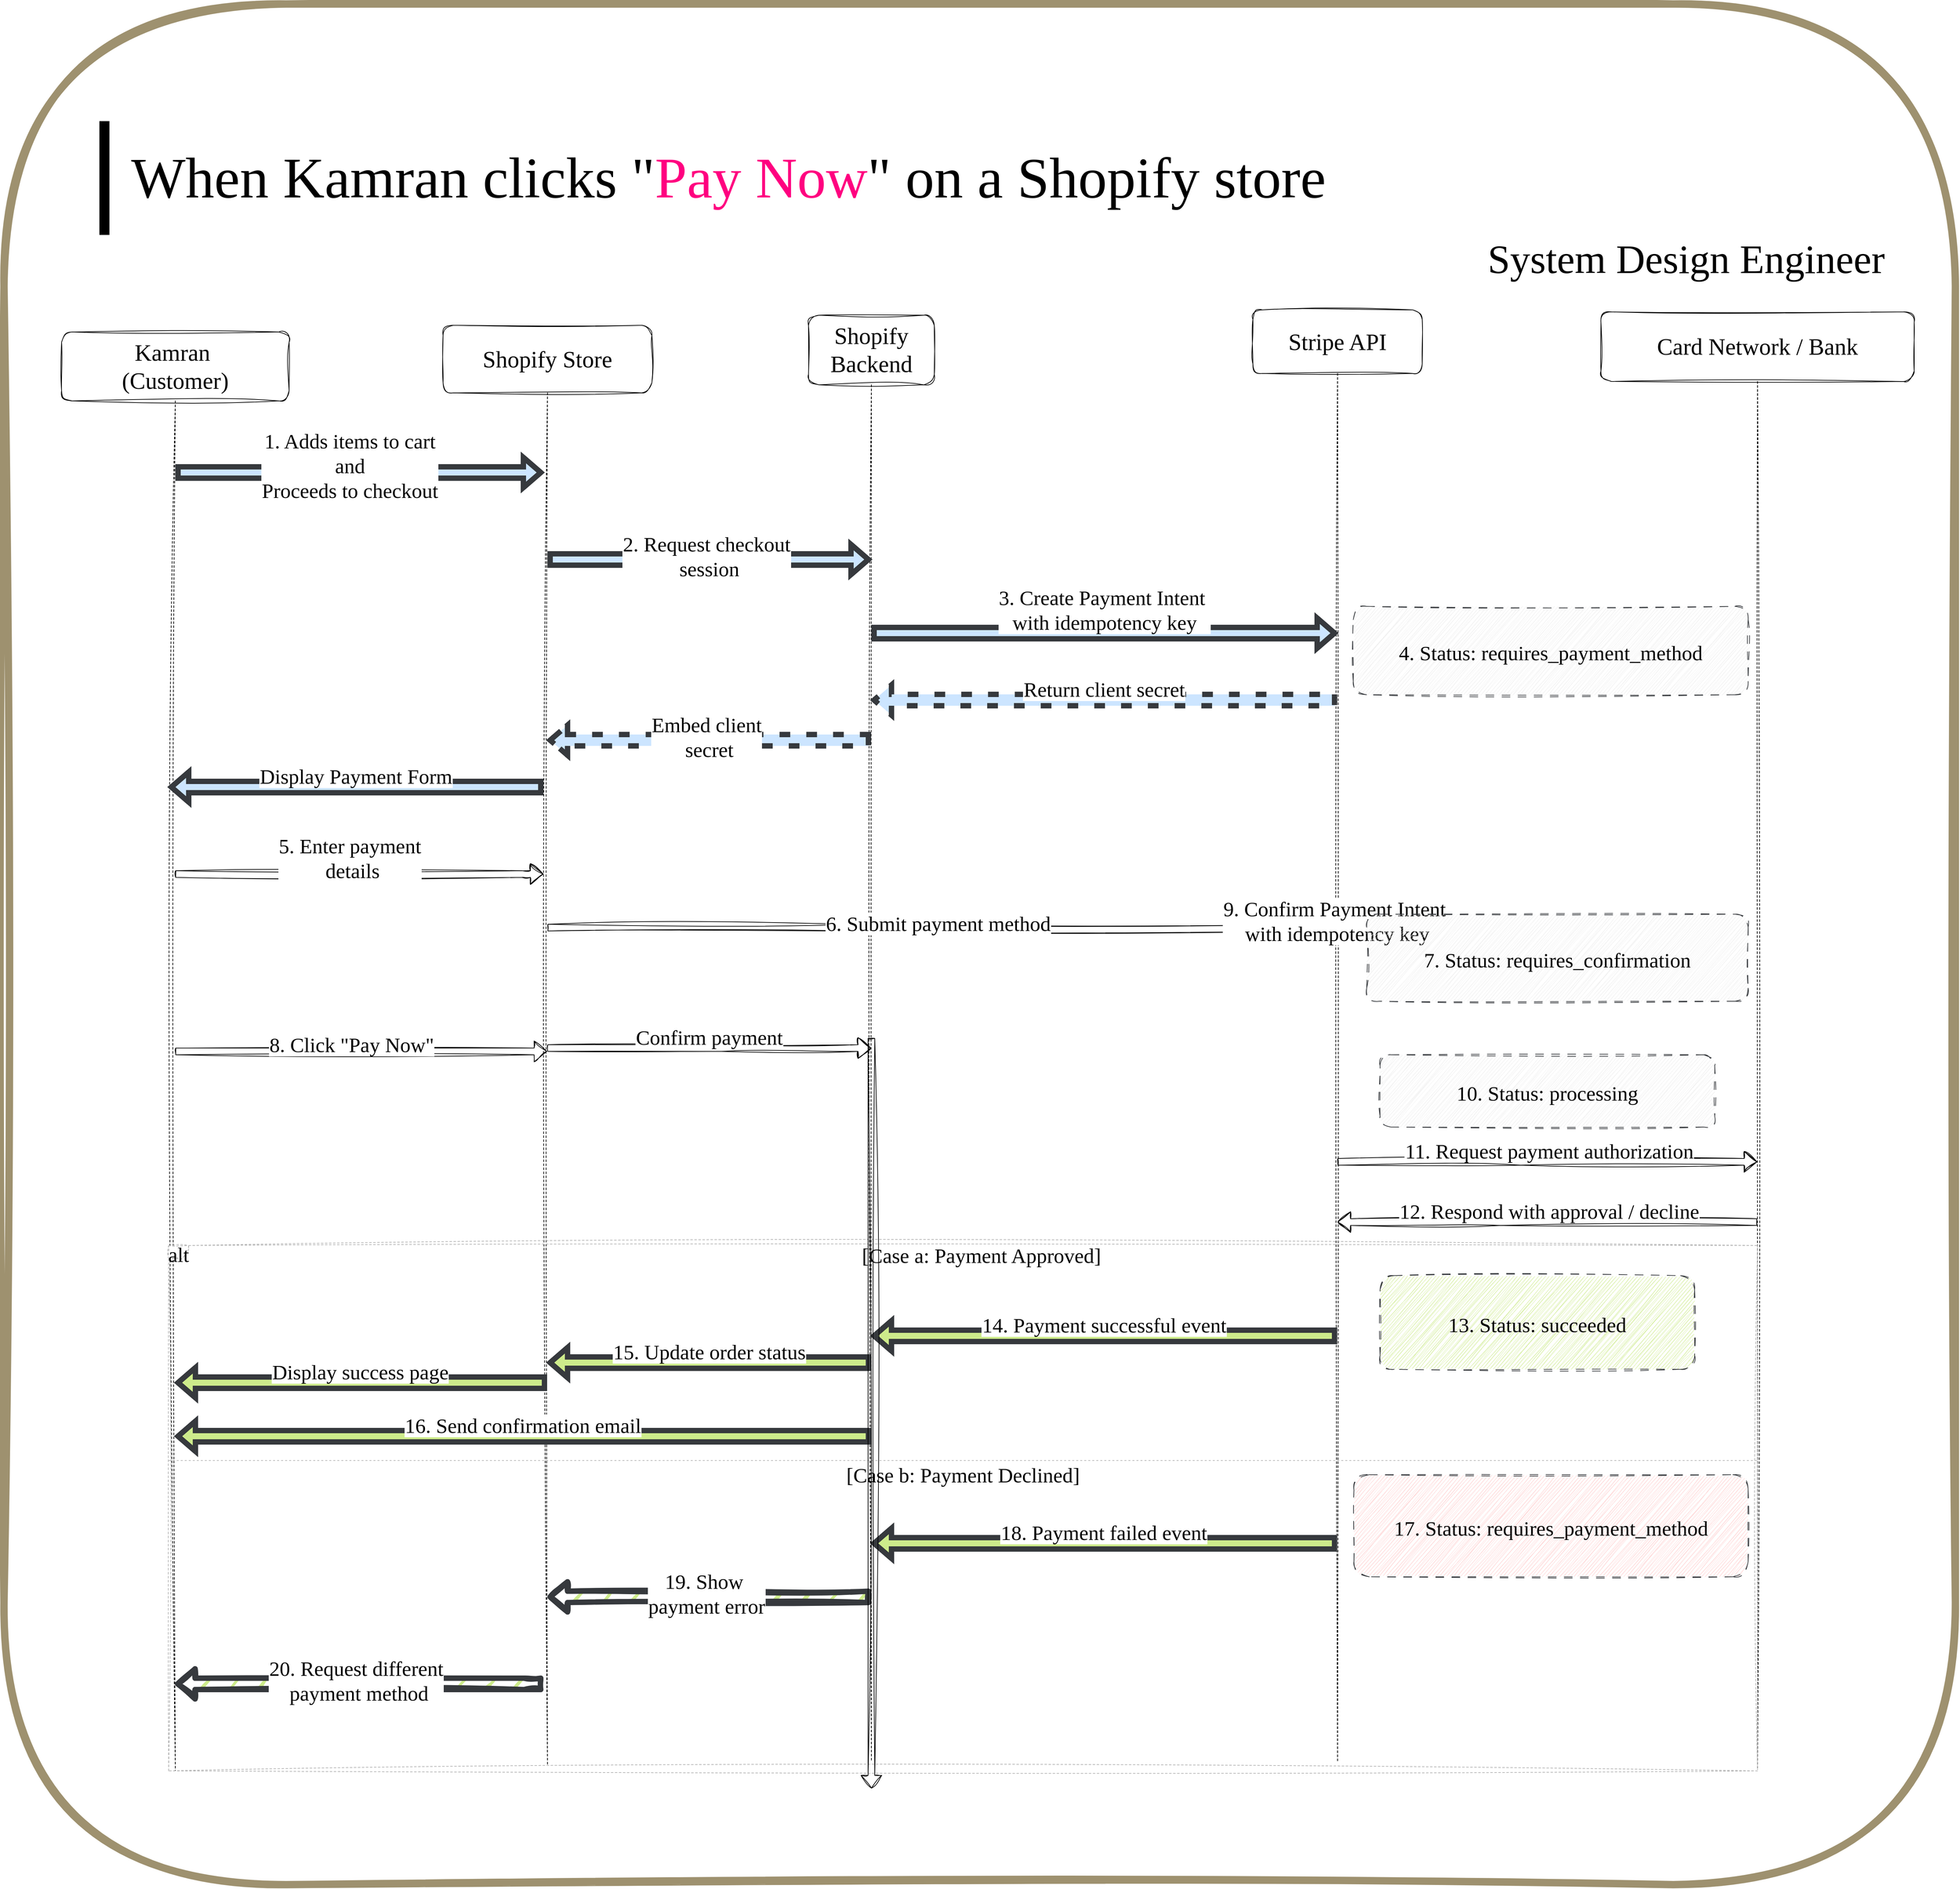 <mxfile version="26.2.14">
  <diagram name="Page-1" id="UPiAZLYLy2CkkOvZXcHj">
    <mxGraphModel dx="3784" dy="2856" grid="1" gridSize="10" guides="1" tooltips="1" connect="1" arrows="1" fold="1" page="1" pageScale="1" pageWidth="3000" pageHeight="3000" background="light-dark(#FFFFFF,#000000)" math="0" shadow="0">
      <root>
        <mxCell id="0" />
        <mxCell id="1" parent="0" />
        <mxCell id="5miELfbbJMKruTsYyYmL-1" value="Kamran &#xa;(Customer)" style="shape=umlLifeline;perimeter=lifelinePerimeter;whiteSpace=wrap;container=1;dropTarget=0;collapsible=0;recursiveResize=0;outlineConnect=0;portConstraint=eastwest;newEdgeStyle={&quot;edgeStyle&quot;:&quot;elbowEdgeStyle&quot;,&quot;elbow&quot;:&quot;vertical&quot;,&quot;curved&quot;:0,&quot;rounded&quot;:0};size=103;fontFamily=Gloria Hallelujah;fontSource=https%3A%2F%2Ffonts.googleapis.com%2Fcss%3Ffamily%3DGloria%2BHallelujah;sketch=1;curveFitting=1;jiggle=2;fontSize=35;rounded=1;fontColor=light-dark(#000000,#9999FF);labelBackgroundColor=none;fillColor=light-dark(#FFFFFF,#000000);strokeColor=default;align=center;verticalAlign=middle;" vertex="1" parent="1">
          <mxGeometry x="116" y="585" width="340" height="2150" as="geometry" />
        </mxCell>
        <mxCell id="5miELfbbJMKruTsYyYmL-2" value="Shopify Store" style="shape=umlLifeline;perimeter=lifelinePerimeter;whiteSpace=wrap;container=1;dropTarget=0;collapsible=0;recursiveResize=0;outlineConnect=0;portConstraint=eastwest;newEdgeStyle={&quot;edgeStyle&quot;:&quot;elbowEdgeStyle&quot;,&quot;elbow&quot;:&quot;vertical&quot;,&quot;curved&quot;:0,&quot;rounded&quot;:0};size=101;fontFamily=Gloria Hallelujah;fontSource=https%3A%2F%2Ffonts.googleapis.com%2Fcss%3Ffamily%3DGloria%2BHallelujah;sketch=1;curveFitting=1;jiggle=2;fontSize=35;rounded=1;strokeColor=default;align=center;verticalAlign=middle;fontColor=light-dark(#000000,#9999FF);fillColor=light-dark(#FFFFFF,#000000);labelBackgroundColor=none;" vertex="1" parent="1">
          <mxGeometry x="686" y="575" width="312" height="2150" as="geometry" />
        </mxCell>
        <mxCell id="5miELfbbJMKruTsYyYmL-3" value="Shopify Backend" style="shape=umlLifeline;perimeter=lifelinePerimeter;whiteSpace=wrap;container=1;dropTarget=0;collapsible=0;recursiveResize=0;outlineConnect=0;portConstraint=eastwest;newEdgeStyle={&quot;edgeStyle&quot;:&quot;elbowEdgeStyle&quot;,&quot;elbow&quot;:&quot;vertical&quot;,&quot;curved&quot;:0,&quot;rounded&quot;:0};size=104;fontFamily=Gloria Hallelujah;fontSource=https%3A%2F%2Ffonts.googleapis.com%2Fcss%3Ffamily%3DGloria%2BHallelujah;sketch=1;curveFitting=1;jiggle=2;fontSize=35;rounded=1;strokeColor=default;align=center;verticalAlign=middle;fontColor=light-dark(#000000,#9999FF);fillColor=light-dark(#FFFFFF,#000000);labelBackgroundColor=none;" vertex="1" parent="1">
          <mxGeometry x="1232" y="560" width="188" height="2160" as="geometry" />
        </mxCell>
        <mxCell id="5miELfbbJMKruTsYyYmL-4" value="Stripe API" style="shape=umlLifeline;perimeter=lifelinePerimeter;whiteSpace=wrap;container=1;dropTarget=0;collapsible=0;recursiveResize=0;outlineConnect=0;portConstraint=eastwest;newEdgeStyle={&quot;edgeStyle&quot;:&quot;elbowEdgeStyle&quot;,&quot;elbow&quot;:&quot;vertical&quot;,&quot;curved&quot;:0,&quot;rounded&quot;:0};size=95;fontFamily=Gloria Hallelujah;fontSource=https%3A%2F%2Ffonts.googleapis.com%2Fcss%3Ffamily%3DGloria%2BHallelujah;sketch=1;curveFitting=1;jiggle=2;fontSize=35;rounded=1;strokeColor=default;align=center;verticalAlign=middle;fontColor=light-dark(#000000,#9999FF);fillColor=light-dark(#FFFFFF,#000000);labelBackgroundColor=none;" vertex="1" parent="1">
          <mxGeometry x="1896" y="552" width="253" height="2168" as="geometry" />
        </mxCell>
        <mxCell id="5miELfbbJMKruTsYyYmL-5" value="Card Network / Bank" style="shape=umlLifeline;perimeter=lifelinePerimeter;whiteSpace=wrap;container=1;dropTarget=0;collapsible=0;recursiveResize=0;outlineConnect=0;portConstraint=eastwest;newEdgeStyle={&quot;edgeStyle&quot;:&quot;elbowEdgeStyle&quot;,&quot;elbow&quot;:&quot;vertical&quot;,&quot;curved&quot;:0,&quot;rounded&quot;:0};size=104;fontFamily=Gloria Hallelujah;fontSource=https%3A%2F%2Ffonts.googleapis.com%2Fcss%3Ffamily%3DGloria%2BHallelujah;fontSize=35;sketch=1;curveFitting=1;jiggle=2;rounded=1;gradientColor=none;glass=0;movable=1;resizable=1;rotatable=1;deletable=1;editable=1;locked=0;connectable=1;strokeColor=default;align=center;verticalAlign=middle;fontColor=light-dark(#000000,#9999FF);fillColor=light-dark(#FFFFFF,#000000);labelBackgroundColor=none;" vertex="1" parent="1">
          <mxGeometry x="2416" y="555" width="468" height="2175" as="geometry" />
        </mxCell>
        <mxCell id="5miELfbbJMKruTsYyYmL-6" value="alt" style="shape=umlFrame;dashed=1;pointerEvents=0;dropTarget=0;strokeColor=#B3B3B3;height=20;width=30;fontFamily=Gloria Hallelujah;fontSource=https%3A%2F%2Ffonts.googleapis.com%2Fcss%3Ffamily%3DGloria%2BHallelujah;sketch=1;curveFitting=1;jiggle=2;fontSize=31;gradientColor=none;" vertex="1" parent="1">
          <mxGeometry x="276" y="1950" width="2374" height="785" as="geometry" />
        </mxCell>
        <mxCell id="5miELfbbJMKruTsYyYmL-7" value="[Case a: Payment Approved]" style="text;strokeColor=none;fillColor=none;align=center;verticalAlign=middle;whiteSpace=wrap;fontFamily=Gloria Hallelujah;fontSource=https%3A%2F%2Ffonts.googleapis.com%2Fcss%3Ffamily%3DGloria%2BHallelujah;fontSize=31;" vertex="1" parent="5miELfbbJMKruTsYyYmL-6">
          <mxGeometry x="54.533" width="2319.467" height="29.962" as="geometry" />
        </mxCell>
        <mxCell id="5miELfbbJMKruTsYyYmL-8" value="[Case b: Payment Declined]" style="shape=line;dashed=1;whiteSpace=wrap;verticalAlign=top;labelPosition=center;verticalLabelPosition=middle;align=center;strokeColor=#B3B3B3;fontFamily=Gloria Hallelujah;fontSource=https%3A%2F%2Ffonts.googleapis.com%2Fcss%3Ffamily%3DGloria%2BHallelujah;fontSize=31;" vertex="1" parent="5miELfbbJMKruTsYyYmL-6">
          <mxGeometry y="318.248" width="2374.0" height="5.992" as="geometry" />
        </mxCell>
        <mxCell id="5miELfbbJMKruTsYyYmL-11" value="2. Request checkout&#xa; session" style="verticalAlign=bottom;edgeStyle=elbowEdgeStyle;elbow=vertical;curved=0;rounded=0;endArrow=block;fontFamily=Gloria Hallelujah;fontSource=https%3A%2F%2Ffonts.googleapis.com%2Fcss%3Ffamily%3DGloria%2BHallelujah;fontSize=31;shape=flexArrow;labelBackgroundColor=light-dark(#FFFFFF,#000000);strokeColor=light-dark(#36393D,#182E44);strokeWidth=8;align=center;fontColor=default;fillColor=#CCE5FF;" edge="1" parent="1" source="5miELfbbJMKruTsYyYmL-2" target="5miELfbbJMKruTsYyYmL-3">
          <mxGeometry x="-0.015" y="-30" relative="1" as="geometry">
            <Array as="points">
              <mxPoint x="1122" y="925" />
            </Array>
            <mxPoint as="offset" />
          </mxGeometry>
        </mxCell>
        <mxCell id="5miELfbbJMKruTsYyYmL-12" value="3. Create Payment Intent &#xa;with idempotency key" style="verticalAlign=bottom;edgeStyle=elbowEdgeStyle;elbow=vertical;curved=0;rounded=0;endArrow=block;fontFamily=Gloria Hallelujah;fontSource=https%3A%2F%2Ffonts.googleapis.com%2Fcss%3Ffamily%3DGloria%2BHallelujah;fontSize=31;shape=flexArrow;labelBackgroundColor=light-dark(#FFFFFF,#000000);strokeColor=light-dark(#36393D,#182E44);strokeWidth=8;align=center;fontColor=default;fillColor=#CCE5FF;" edge="1" parent="1" source="5miELfbbJMKruTsYyYmL-3" target="5miELfbbJMKruTsYyYmL-4">
          <mxGeometry x="0.001" relative="1" as="geometry">
            <Array as="points">
              <mxPoint x="1432" y="1035" />
            </Array>
            <mxPoint as="offset" />
          </mxGeometry>
        </mxCell>
        <mxCell id="5miELfbbJMKruTsYyYmL-13" value="Return client secret" style="verticalAlign=bottom;edgeStyle=elbowEdgeStyle;elbow=vertical;curved=0;rounded=0;dashed=1;dashPattern=2 3;endArrow=block;fontFamily=Gloria Hallelujah;fontSource=https%3A%2F%2Ffonts.googleapis.com%2Fcss%3Ffamily%3DGloria%2BHallelujah;fontSize=31;shape=flexArrow;labelBackgroundColor=light-dark(#FFFFFF,#000000);strokeColor=light-dark(#36393D,#182E44);strokeWidth=8;align=center;fontColor=default;fillColor=#CCE5FF;" edge="1" parent="1" source="5miELfbbJMKruTsYyYmL-4" target="5miELfbbJMKruTsYyYmL-3">
          <mxGeometry relative="1" as="geometry">
            <Array as="points">
              <mxPoint x="1442" y="1135" />
            </Array>
          </mxGeometry>
        </mxCell>
        <mxCell id="5miELfbbJMKruTsYyYmL-14" value="Embed client&#xa; secret" style="verticalAlign=bottom;edgeStyle=elbowEdgeStyle;elbow=vertical;curved=0;rounded=0;dashed=1;dashPattern=2 3;endArrow=block;fontFamily=Gloria Hallelujah;fontSource=https%3A%2F%2Ffonts.googleapis.com%2Fcss%3Ffamily%3DGloria%2BHallelujah;fontSize=31;shape=flexArrow;labelBackgroundColor=light-dark(#FFFFFF,#000000);strokeColor=light-dark(#36393D,#182E44);strokeWidth=8;align=center;fontColor=default;fillColor=#CCE5FF;" edge="1" parent="1" source="5miELfbbJMKruTsYyYmL-3" target="5miELfbbJMKruTsYyYmL-2">
          <mxGeometry x="0.015" y="30" relative="1" as="geometry">
            <Array as="points">
              <mxPoint x="1112" y="1195" />
            </Array>
            <mxPoint as="offset" />
          </mxGeometry>
        </mxCell>
        <mxCell id="5miELfbbJMKruTsYyYmL-16" value="5. Enter payment&#xa; details" style="verticalAlign=bottom;edgeStyle=elbowEdgeStyle;elbow=vertical;curved=0;rounded=0;endArrow=block;fontFamily=Gloria Hallelujah;fontSource=https%3A%2F%2Ffonts.googleapis.com%2Fcss%3Ffamily%3DGloria%2BHallelujah;sketch=1;curveFitting=1;jiggle=2;fontSize=31;shape=flexArrow;strokeColor=default;align=center;fontColor=default;labelBackgroundColor=light-dark(#FFFFFF,#000000);" edge="1" parent="1" source="5miELfbbJMKruTsYyYmL-1">
          <mxGeometry x="-0.051" y="-11" relative="1" as="geometry">
            <Array as="points">
              <mxPoint x="804" y="1395" />
            </Array>
            <mxPoint x="613" y="1395" as="sourcePoint" />
            <mxPoint x="836" y="1395" as="targetPoint" />
            <mxPoint as="offset" />
          </mxGeometry>
        </mxCell>
        <mxCell id="5miELfbbJMKruTsYyYmL-17" value="6. Submit payment method" style="verticalAlign=bottom;edgeStyle=elbowEdgeStyle;elbow=vertical;curved=0;rounded=0;endArrow=block;fontFamily=Gloria Hallelujah;fontSource=https%3A%2F%2Ffonts.googleapis.com%2Fcss%3Ffamily%3DGloria%2BHallelujah;sketch=1;curveFitting=1;jiggle=2;fontSize=31;shape=flexArrow;strokeColor=default;align=center;fontColor=default;labelBackgroundColor=light-dark(#FFFFFF,#000000);" edge="1" parent="1" source="5miELfbbJMKruTsYyYmL-2" target="5miELfbbJMKruTsYyYmL-4">
          <mxGeometry x="-0.01" y="-10" relative="1" as="geometry">
            <Array as="points">
              <mxPoint x="1292" y="1475" />
            </Array>
            <mxPoint as="offset" />
          </mxGeometry>
        </mxCell>
        <mxCell id="5miELfbbJMKruTsYyYmL-18" value="8. Click &quot;Pay Now&quot;" style="verticalAlign=bottom;edgeStyle=elbowEdgeStyle;elbow=vertical;curved=0;rounded=0;endArrow=block;fontFamily=Gloria Hallelujah;fontSource=https%3A%2F%2Ffonts.googleapis.com%2Fcss%3Ffamily%3DGloria%2BHallelujah;sketch=1;curveFitting=1;jiggle=2;fontSize=31;shape=flexArrow;strokeColor=default;align=center;fontColor=default;labelBackgroundColor=light-dark(#FFFFFF,#000000);" edge="1" parent="1" source="5miELfbbJMKruTsYyYmL-1" target="5miELfbbJMKruTsYyYmL-2">
          <mxGeometry x="-0.051" y="-6" relative="1" as="geometry">
            <Array as="points">
              <mxPoint x="812" y="1605" />
            </Array>
            <mxPoint as="offset" />
          </mxGeometry>
        </mxCell>
        <mxCell id="5miELfbbJMKruTsYyYmL-19" value="Confirm payment" style="verticalAlign=bottom;edgeStyle=elbowEdgeStyle;elbow=vertical;curved=0;rounded=0;endArrow=block;fontFamily=Gloria Hallelujah;fontSource=https%3A%2F%2Ffonts.googleapis.com%2Fcss%3Ffamily%3DGloria%2BHallelujah;sketch=1;curveFitting=1;jiggle=2;fontSize=31;shape=flexArrow;strokeColor=default;align=center;fontColor=default;labelBackgroundColor=light-dark(#FFFFFF,#000000);" edge="1" parent="1" source="5miELfbbJMKruTsYyYmL-2" target="5miELfbbJMKruTsYyYmL-3">
          <mxGeometry relative="1" as="geometry">
            <Array as="points">
              <mxPoint x="1102" y="1655" />
            </Array>
          </mxGeometry>
        </mxCell>
        <mxCell id="5miELfbbJMKruTsYyYmL-20" value="9. Confirm Payment Intent &#xa;with idempotency key" style="verticalAlign=bottom;edgeStyle=elbowEdgeStyle;elbow=vertical;curved=0;rounded=0;endArrow=block;fontFamily=Gloria Hallelujah;fontSource=https%3A%2F%2Ffonts.googleapis.com%2Fcss%3Ffamily%3DGloria%2BHallelujah;sketch=1;curveFitting=1;jiggle=2;fontSize=31;shape=flexArrow;strokeColor=default;align=center;fontColor=default;labelBackgroundColor=light-dark(#FFFFFF,#000000);" edge="1" parent="1" source="5miELfbbJMKruTsYyYmL-57" target="5miELfbbJMKruTsYyYmL-4">
          <mxGeometry x="-0.014" y="-21" relative="1" as="geometry">
            <Array as="points">
              <mxPoint x="1428" y="1725" />
            </Array>
            <mxPoint as="offset" />
          </mxGeometry>
        </mxCell>
        <mxCell id="5miELfbbJMKruTsYyYmL-21" value="11. Request payment authorization" style="verticalAlign=bottom;edgeStyle=elbowEdgeStyle;elbow=vertical;curved=0;rounded=0;endArrow=block;fontFamily=Gloria Hallelujah;fontSource=https%3A%2F%2Ffonts.googleapis.com%2Fcss%3Ffamily%3DGloria%2BHallelujah;sketch=1;curveFitting=1;jiggle=2;fontSize=31;shape=flexArrow;strokeColor=default;align=center;fontColor=default;labelBackgroundColor=light-dark(#FFFFFF,#000000);" edge="1" parent="1" source="5miELfbbJMKruTsYyYmL-4" target="5miELfbbJMKruTsYyYmL-5">
          <mxGeometry x="0.01" relative="1" as="geometry">
            <Array as="points">
              <mxPoint x="2296" y="1825" />
            </Array>
            <mxPoint as="offset" />
          </mxGeometry>
        </mxCell>
        <mxCell id="5miELfbbJMKruTsYyYmL-22" value="12. Respond with approval / decline" style="verticalAlign=bottom;edgeStyle=elbowEdgeStyle;elbow=vertical;curved=0;rounded=0;endArrow=block;fontFamily=Gloria Hallelujah;fontSource=https%3A%2F%2Ffonts.googleapis.com%2Fcss%3Ffamily%3DGloria%2BHallelujah;sketch=1;curveFitting=1;jiggle=2;fontSize=31;shape=flexArrow;strokeColor=default;align=center;fontColor=default;labelBackgroundColor=light-dark(#FFFFFF,#000000);" edge="1" parent="1" source="5miELfbbJMKruTsYyYmL-5" target="5miELfbbJMKruTsYyYmL-4">
          <mxGeometry x="-0.01" relative="1" as="geometry">
            <Array as="points">
              <mxPoint x="2266" y="1915" />
            </Array>
            <mxPoint as="offset" />
          </mxGeometry>
        </mxCell>
        <mxCell id="5miELfbbJMKruTsYyYmL-23" value="14. Payment successful event" style="verticalAlign=bottom;edgeStyle=elbowEdgeStyle;elbow=vertical;curved=0;rounded=0;endArrow=block;fontFamily=Gloria Hallelujah;fontSource=https%3A%2F%2Ffonts.googleapis.com%2Fcss%3Ffamily%3DGloria%2BHallelujah;fontSize=31;shape=flexArrow;strokeColor=light-dark(#36393D,#203A00);align=center;fontColor=default;labelBackgroundColor=light-dark(#FFFFFF,#000000);fillColor=#CDEB8B;strokeWidth=8;" edge="1" parent="1" source="5miELfbbJMKruTsYyYmL-4" target="5miELfbbJMKruTsYyYmL-3">
          <mxGeometry relative="1" as="geometry">
            <Array as="points">
              <mxPoint x="1432" y="2085" />
            </Array>
          </mxGeometry>
        </mxCell>
        <mxCell id="5miELfbbJMKruTsYyYmL-24" value="15. Update order status" style="verticalAlign=bottom;edgeStyle=elbowEdgeStyle;elbow=vertical;curved=0;rounded=0;endArrow=block;fontFamily=Gloria Hallelujah;fontSource=https%3A%2F%2Ffonts.googleapis.com%2Fcss%3Ffamily%3DGloria%2BHallelujah;fontSize=31;shape=flexArrow;strokeColor=light-dark(#36393D,#203A00);align=center;fontColor=default;labelBackgroundColor=light-dark(#FFFFFF,#000000);strokeWidth=8;fillColor=#CDEB8B;" edge="1" parent="1" source="5miELfbbJMKruTsYyYmL-3" target="5miELfbbJMKruTsYyYmL-2">
          <mxGeometry x="-0.001" relative="1" as="geometry">
            <Array as="points">
              <mxPoint x="1092" y="2125" />
            </Array>
            <mxPoint as="offset" />
          </mxGeometry>
        </mxCell>
        <mxCell id="5miELfbbJMKruTsYyYmL-25" value="Display success page" style="verticalAlign=bottom;edgeStyle=elbowEdgeStyle;elbow=vertical;curved=0;rounded=0;endArrow=block;fontFamily=Gloria Hallelujah;fontSource=https%3A%2F%2Ffonts.googleapis.com%2Fcss%3Ffamily%3DGloria%2BHallelujah;fontSize=31;shape=flexArrow;strokeColor=light-dark(#36393D,#203A00);align=center;fontColor=default;labelBackgroundColor=light-dark(#FFFFFF,#000000);strokeWidth=8;fillColor=#CDEB8B;" edge="1" parent="1" source="5miELfbbJMKruTsYyYmL-2" target="5miELfbbJMKruTsYyYmL-1">
          <mxGeometry x="0.005" relative="1" as="geometry">
            <Array as="points">
              <mxPoint x="606" y="2155" />
            </Array>
            <mxPoint as="offset" />
          </mxGeometry>
        </mxCell>
        <mxCell id="5miELfbbJMKruTsYyYmL-26" value="16. Send confirmation email" style="verticalAlign=bottom;edgeStyle=elbowEdgeStyle;elbow=vertical;curved=0;rounded=0;endArrow=block;fontFamily=Gloria Hallelujah;fontSource=https%3A%2F%2Ffonts.googleapis.com%2Fcss%3Ffamily%3DGloria%2BHallelujah;fontSize=31;shape=flexArrow;strokeColor=light-dark(#36393D,#203A00);align=center;fontColor=default;labelBackgroundColor=light-dark(#FFFFFF,#000000);strokeWidth=8;fillColor=#CDEB8B;" edge="1" parent="1" source="5miELfbbJMKruTsYyYmL-3" target="5miELfbbJMKruTsYyYmL-1">
          <mxGeometry relative="1" as="geometry">
            <Array as="points">
              <mxPoint x="932" y="2235" />
            </Array>
            <mxPoint as="offset" />
          </mxGeometry>
        </mxCell>
        <mxCell id="5miELfbbJMKruTsYyYmL-27" value="18. Payment failed event" style="verticalAlign=bottom;edgeStyle=elbowEdgeStyle;elbow=vertical;curved=0;rounded=0;endArrow=block;fontFamily=Gloria Hallelujah;fontSource=https%3A%2F%2Ffonts.googleapis.com%2Fcss%3Ffamily%3DGloria%2BHallelujah;fontSize=31;shape=flexArrow;strokeColor=light-dark(#36393D,#572B2B);align=center;fontColor=default;labelBackgroundColor=light-dark(#FFFFFF,#000000);fillColor=light-dark(#CDEB8B,#572B2B);strokeWidth=8;" edge="1" parent="1" source="5miELfbbJMKruTsYyYmL-4" target="5miELfbbJMKruTsYyYmL-3">
          <mxGeometry x="0.001" relative="1" as="geometry">
            <Array as="points">
              <mxPoint x="1431" y="2395" />
            </Array>
            <mxPoint as="offset" />
          </mxGeometry>
        </mxCell>
        <mxCell id="5miELfbbJMKruTsYyYmL-28" value="19. Show &#xa;payment error" style="verticalAlign=bottom;edgeStyle=elbowEdgeStyle;elbow=vertical;curved=0;rounded=0;endArrow=block;fontFamily=Gloria Hallelujah;fontSource=https%3A%2F%2Ffonts.googleapis.com%2Fcss%3Ffamily%3DGloria%2BHallelujah;sketch=1;curveFitting=1;jiggle=2;fontSize=31;shape=flexArrow;strokeColor=light-dark(#36393D,#572B2B);align=center;fontColor=default;labelBackgroundColor=light-dark(#FFFFFF,#000000);strokeWidth=8;fillColor=light-dark(#CDEB8B,#572B2B);" edge="1" parent="1" source="5miELfbbJMKruTsYyYmL-3" target="5miELfbbJMKruTsYyYmL-2">
          <mxGeometry x="0.015" y="30" relative="1" as="geometry">
            <Array as="points">
              <mxPoint x="1092" y="2475" />
            </Array>
            <mxPoint as="offset" />
          </mxGeometry>
        </mxCell>
        <mxCell id="5miELfbbJMKruTsYyYmL-29" value="20. Request different&#xa; payment method" style="verticalAlign=bottom;edgeStyle=elbowEdgeStyle;elbow=vertical;curved=0;rounded=0;endArrow=block;fontFamily=Gloria Hallelujah;fontSource=https%3A%2F%2Ffonts.googleapis.com%2Fcss%3Ffamily%3DGloria%2BHallelujah;sketch=1;curveFitting=1;jiggle=2;fontSize=31;shape=flexArrow;strokeColor=light-dark(#36393D,#572B2B);align=center;fontColor=default;labelBackgroundColor=light-dark(#FFFFFF,#000000);strokeWidth=8;fillColor=light-dark(#CDEB8B,#572B2B);" edge="1" parent="1">
          <mxGeometry x="0.016" y="30" relative="1" as="geometry">
            <Array as="points">
              <mxPoint x="807" y="2605" />
            </Array>
            <mxPoint x="836" y="2605" as="sourcePoint" />
            <mxPoint x="285.5" y="2605" as="targetPoint" />
            <mxPoint as="offset" />
          </mxGeometry>
        </mxCell>
        <mxCell id="5miELfbbJMKruTsYyYmL-30" value="4. Status: requires_payment_method" style="fontFamily=Gloria Hallelujah;fontSource=https%3A%2F%2Ffonts.googleapis.com%2Fcss%3Ffamily%3DGloria%2BHallelujah;sketch=1;curveFitting=1;jiggle=2;fontSize=31;rounded=1;glass=0;dashed=1;dashPattern=12 12;fillColor=#eeeeee;strokeColor=#36393d;" vertex="1" parent="1">
          <mxGeometry x="2046" y="995" width="590" height="132" as="geometry" />
        </mxCell>
        <mxCell id="5miELfbbJMKruTsYyYmL-31" value="7. Status: requires_confirmation" style="fillColor=#eeeeee;strokeColor=#36393d;fontFamily=Gloria Hallelujah;fontSource=https%3A%2F%2Ffonts.googleapis.com%2Fcss%3Ffamily%3DGloria%2BHallelujah;sketch=1;curveFitting=1;jiggle=2;fontSize=31;rounded=1;dashed=1;dashPattern=12 12;glass=0;align=center;verticalAlign=middle;fontColor=default;gradientColor=none;" vertex="1" parent="1">
          <mxGeometry x="2066" y="1455" width="570" height="130" as="geometry" />
        </mxCell>
        <mxCell id="5miELfbbJMKruTsYyYmL-32" value="10. Status: processing" style="fillColor=#eeeeee;strokeColor=#36393d;fontFamily=Gloria Hallelujah;fontSource=https%3A%2F%2Ffonts.googleapis.com%2Fcss%3Ffamily%3DGloria%2BHallelujah;sketch=1;curveFitting=1;jiggle=2;fontSize=31;rounded=1;dashed=1;dashPattern=12 12;glass=0;align=center;verticalAlign=middle;fontColor=default;gradientColor=none;" vertex="1" parent="1">
          <mxGeometry x="2086" y="1665" width="500" height="108" as="geometry" />
        </mxCell>
        <mxCell id="5miELfbbJMKruTsYyYmL-33" value="13. Status: succeeded" style="fillColor=#cdeb8b;strokeColor=#36393d;fontFamily=Gloria Hallelujah;fontSource=https%3A%2F%2Ffonts.googleapis.com%2Fcss%3Ffamily%3DGloria%2BHallelujah;sketch=1;curveFitting=1;jiggle=2;fontSize=31;rounded=1;dashed=1;dashPattern=12 12;" vertex="1" parent="1">
          <mxGeometry x="2086" y="1995" width="470" height="140" as="geometry" />
        </mxCell>
        <mxCell id="5miELfbbJMKruTsYyYmL-34" value="17. Status: requires_payment_method" style="fillColor=#FFCCCC;strokeColor=#36393d;fontFamily=Gloria Hallelujah;fontSource=https%3A%2F%2Ffonts.googleapis.com%2Fcss%3Ffamily%3DGloria%2BHallelujah;sketch=1;curveFitting=1;jiggle=2;fontSize=31;rounded=1;dashed=1;dashPattern=12 12;" vertex="1" parent="1">
          <mxGeometry x="2047" y="2292.5" width="589" height="152.5" as="geometry" />
        </mxCell>
        <mxCell id="5miELfbbJMKruTsYyYmL-52" value="Display Payment Form" style="verticalAlign=bottom;edgeStyle=elbowEdgeStyle;elbow=vertical;curved=0;rounded=0;endArrow=block;fontFamily=Gloria Hallelujah;fontSource=https%3A%2F%2Ffonts.googleapis.com%2Fcss%3Ffamily%3DGloria%2BHallelujah;fontSize=31;shape=flexArrow;strokeColor=light-dark(#36393D,#182E44);align=center;fontColor=default;labelBackgroundColor=light-dark(#FFFFFF,#000000);strokeWidth=8;fillColor=#CCE5FF;" edge="1" parent="1">
          <mxGeometry relative="1" as="geometry">
            <Array as="points">
              <mxPoint x="792" y="1265" />
            </Array>
            <mxPoint x="836" y="1265" as="sourcePoint" />
            <mxPoint x="276" y="1265" as="targetPoint" />
            <mxPoint as="offset" />
          </mxGeometry>
        </mxCell>
        <mxCell id="5miELfbbJMKruTsYyYmL-53" value="1. Adds items to cart&#xa;and&#xa;Proceeds to checkout&#xa;" style="verticalAlign=bottom;edgeStyle=elbowEdgeStyle;elbow=vertical;curved=0;rounded=0;endArrow=block;fontFamily=Gloria Hallelujah;fontSource=https%3A%2F%2Ffonts.googleapis.com%2Fcss%3Ffamily%3DGloria%2BHallelujah;fontSize=31;shape=flexArrow;strokeColor=light-dark(#36393D,#182E44);align=center;fontColor=default;labelBackgroundColor=light-dark(#FFFFFF,#000000);strokeWidth=8;fillColor=#CCE5FF;" edge="1" parent="1">
          <mxGeometry x="-0.051" y="-80" relative="1" as="geometry">
            <Array as="points">
              <mxPoint x="804" y="795" />
            </Array>
            <mxPoint x="286" y="795" as="sourcePoint" />
            <mxPoint x="836" y="795" as="targetPoint" />
            <mxPoint as="offset" />
          </mxGeometry>
        </mxCell>
        <mxCell id="5miELfbbJMKruTsYyYmL-55" value="" style="group" vertex="1" connectable="0" parent="1">
          <mxGeometry x="180" y="270" width="2740" height="202" as="geometry" />
        </mxCell>
        <mxCell id="5miELfbbJMKruTsYyYmL-48" value="&lt;div&gt;&lt;font style=&quot;font-size: 86px;&quot;&gt;When Kamran clicks &quot;&lt;span style=&quot;color: rgb(255, 0, 128);&quot;&gt;Pay Now&lt;/span&gt;&quot; on a Shopify store&amp;nbsp;&lt;/font&gt;&lt;/div&gt;" style="text;html=1;align=left;verticalAlign=middle;whiteSpace=wrap;rounded=0;fontFamily=Gloria Hallelujah;fontSource=https%3A%2F%2Ffonts.googleapis.com%2Fcss%3Ffamily%3DGloria%2BHallelujah;fontSize=45;fontColor=default;" vertex="1" parent="5miELfbbJMKruTsYyYmL-55">
          <mxGeometry x="38.031" width="2512.66" height="170" as="geometry" />
        </mxCell>
        <mxCell id="5miELfbbJMKruTsYyYmL-50" value="" style="shape=link;html=1;rounded=0;fontFamily=Gloria Hallelujah;fontSource=https%3A%2F%2Ffonts.googleapis.com%2Fcss%3Ffamily%3DGloria%2BHallelujah;fontSize=31;fontColor=default;width=0;strokeColor=light-dark(#000000,#76B7AC);strokeWidth=8;" edge="1" parent="5miELfbbJMKruTsYyYmL-55">
          <mxGeometry width="100" relative="1" as="geometry">
            <mxPoint y="170" as="sourcePoint" />
            <mxPoint as="targetPoint" />
          </mxGeometry>
        </mxCell>
        <mxCell id="5miELfbbJMKruTsYyYmL-49" value="&lt;font style=&quot;color: light-dark(rgb(0, 0, 0), rgb(118, 183, 172));&quot;&gt;System Design Engineer&lt;/font&gt;" style="text;html=1;align=center;verticalAlign=middle;whiteSpace=wrap;rounded=1;fontFamily=Gloria Hallelujah;fontSource=https%3A%2F%2Ffonts.googleapis.com%2Fcss%3Ffamily%3DGloria%2BHallelujah;fontSize=60;fontColor=default;strokeColor=none;sketch=1;curveFitting=1;jiggle=2;" vertex="1" parent="5miELfbbJMKruTsYyYmL-55">
          <mxGeometry x="2010.002" y="160" width="707.418" height="92" as="geometry" />
        </mxCell>
        <mxCell id="5miELfbbJMKruTsYyYmL-56" style="edgeStyle=elbowEdgeStyle;shape=flexArrow;curved=0;rounded=0;sketch=1;jiggle=2;curveFitting=1;orthogonalLoop=1;jettySize=auto;elbow=vertical;html=1;exitX=0;exitY=0.5;exitDx=0;exitDy=0;strokeColor=default;align=center;verticalAlign=bottom;fontFamily=Gloria Hallelujah;fontSource=https%3A%2F%2Ffonts.googleapis.com%2Fcss%3Ffamily%3DGloria%2BHallelujah;fontSize=25;fontColor=default;labelBackgroundColor=light-dark(#FFFFFF,#000000);endArrow=block;" edge="1" parent="5miELfbbJMKruTsYyYmL-55" source="5miELfbbJMKruTsYyYmL-49" target="5miELfbbJMKruTsYyYmL-49">
          <mxGeometry relative="1" as="geometry" />
        </mxCell>
        <mxCell id="5miELfbbJMKruTsYyYmL-58" value="" style="verticalAlign=bottom;edgeStyle=elbowEdgeStyle;elbow=vertical;curved=0;rounded=0;endArrow=block;fontFamily=Gloria Hallelujah;fontSource=https%3A%2F%2Ffonts.googleapis.com%2Fcss%3Ffamily%3DGloria%2BHallelujah;sketch=1;curveFitting=1;jiggle=2;fontSize=31;shape=flexArrow;strokeColor=default;align=center;fontColor=default;labelBackgroundColor=light-dark(#FFFFFF,#000000);" edge="1" parent="1" source="5miELfbbJMKruTsYyYmL-3" target="5miELfbbJMKruTsYyYmL-57">
          <mxGeometry x="-0.014" y="-21" relative="1" as="geometry">
            <Array as="points" />
            <mxPoint x="1323" y="1725" as="sourcePoint" />
            <mxPoint x="2022" y="1725" as="targetPoint" />
            <mxPoint as="offset" />
          </mxGeometry>
        </mxCell>
        <mxCell id="5miELfbbJMKruTsYyYmL-57" value="" style="rounded=1;whiteSpace=wrap;html=1;glass=0;strokeColor=light-dark(#9E916F,#FFFF00);align=center;verticalAlign=middle;fontFamily=Gloria Hallelujah;fontSource=https%3A%2F%2Ffonts.googleapis.com%2Fcss%3Ffamily%3DGloria%2BHallelujah;fontSize=25;fontColor=default;labelBackgroundColor=light-dark(#FFFFFF,#000000);fillColor=none;strokeWidth=11;sketch=1;curveFitting=1;jiggle=2;" vertex="1" parent="1">
          <mxGeometry x="30" y="95" width="2915.64" height="2810" as="geometry" />
        </mxCell>
      </root>
    </mxGraphModel>
  </diagram>
</mxfile>
